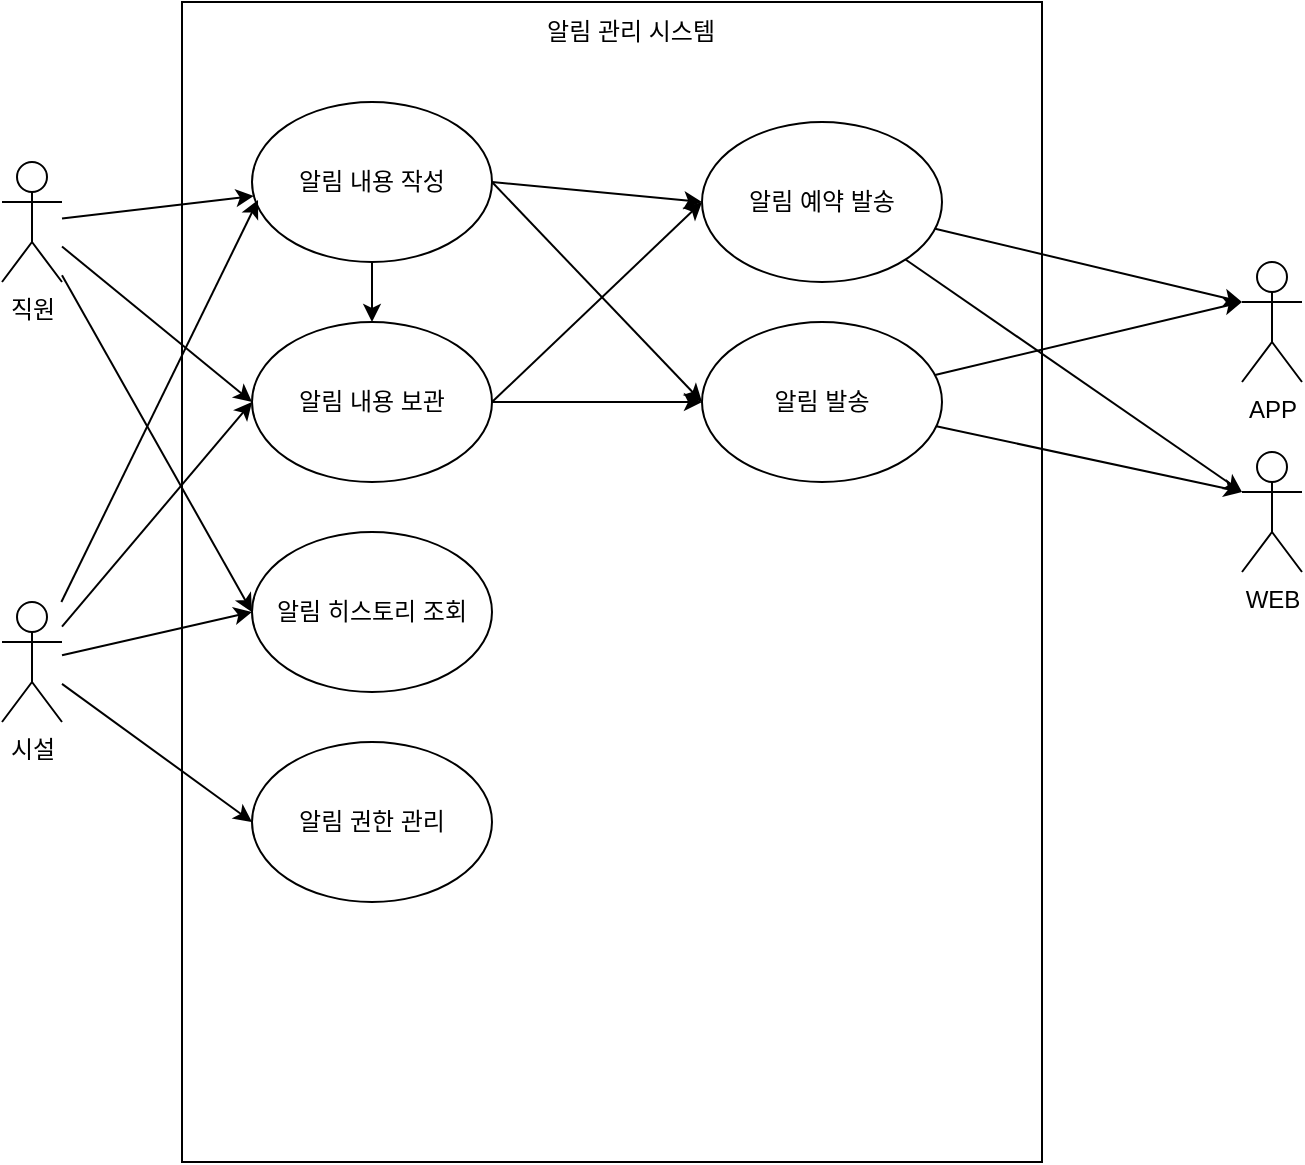 <mxfile version="24.0.6" type="github">
  <diagram name="페이지-1" id="41XBhGpsECXNjPxRQA-k">
    <mxGraphModel dx="2074" dy="1121" grid="1" gridSize="10" guides="1" tooltips="1" connect="1" arrows="1" fold="1" page="1" pageScale="1" pageWidth="827" pageHeight="1169" math="0" shadow="0">
      <root>
        <mxCell id="0" />
        <mxCell id="1" parent="0" />
        <mxCell id="HkMoRTGW2TOan0jCyfmF-14" value="" style="rounded=0;whiteSpace=wrap;html=1;" vertex="1" parent="1">
          <mxGeometry x="140" y="60" width="430" height="580" as="geometry" />
        </mxCell>
        <mxCell id="HkMoRTGW2TOan0jCyfmF-46" style="rounded=0;orthogonalLoop=1;jettySize=auto;html=1;entryX=0;entryY=0.5;entryDx=0;entryDy=0;" edge="1" parent="1" source="HkMoRTGW2TOan0jCyfmF-2" target="HkMoRTGW2TOan0jCyfmF-26">
          <mxGeometry relative="1" as="geometry" />
        </mxCell>
        <mxCell id="HkMoRTGW2TOan0jCyfmF-49" style="rounded=0;orthogonalLoop=1;jettySize=auto;html=1;entryX=0;entryY=0.5;entryDx=0;entryDy=0;" edge="1" parent="1" source="HkMoRTGW2TOan0jCyfmF-2" target="HkMoRTGW2TOan0jCyfmF-23">
          <mxGeometry relative="1" as="geometry" />
        </mxCell>
        <mxCell id="HkMoRTGW2TOan0jCyfmF-50" style="rounded=0;orthogonalLoop=1;jettySize=auto;html=1;entryX=0;entryY=0.5;entryDx=0;entryDy=0;" edge="1" parent="1" source="HkMoRTGW2TOan0jCyfmF-2" target="HkMoRTGW2TOan0jCyfmF-18">
          <mxGeometry relative="1" as="geometry" />
        </mxCell>
        <mxCell id="HkMoRTGW2TOan0jCyfmF-2" value="시설" style="shape=umlActor;verticalLabelPosition=bottom;verticalAlign=top;html=1;outlineConnect=0;" vertex="1" parent="1">
          <mxGeometry x="50" y="360" width="30" height="60" as="geometry" />
        </mxCell>
        <mxCell id="HkMoRTGW2TOan0jCyfmF-47" style="rounded=0;orthogonalLoop=1;jettySize=auto;html=1;" edge="1" parent="1" source="HkMoRTGW2TOan0jCyfmF-3" target="HkMoRTGW2TOan0jCyfmF-16">
          <mxGeometry relative="1" as="geometry" />
        </mxCell>
        <mxCell id="HkMoRTGW2TOan0jCyfmF-48" style="rounded=0;orthogonalLoop=1;jettySize=auto;html=1;entryX=0;entryY=0.5;entryDx=0;entryDy=0;" edge="1" parent="1" source="HkMoRTGW2TOan0jCyfmF-3" target="HkMoRTGW2TOan0jCyfmF-18">
          <mxGeometry relative="1" as="geometry" />
        </mxCell>
        <mxCell id="HkMoRTGW2TOan0jCyfmF-52" style="rounded=0;orthogonalLoop=1;jettySize=auto;html=1;entryX=0;entryY=0.5;entryDx=0;entryDy=0;" edge="1" parent="1" source="HkMoRTGW2TOan0jCyfmF-3" target="HkMoRTGW2TOan0jCyfmF-23">
          <mxGeometry relative="1" as="geometry" />
        </mxCell>
        <mxCell id="HkMoRTGW2TOan0jCyfmF-3" value="직원" style="shape=umlActor;verticalLabelPosition=bottom;verticalAlign=top;html=1;outlineConnect=0;" vertex="1" parent="1">
          <mxGeometry x="50" y="140" width="30" height="60" as="geometry" />
        </mxCell>
        <mxCell id="HkMoRTGW2TOan0jCyfmF-6" value="APP" style="shape=umlActor;verticalLabelPosition=bottom;verticalAlign=top;html=1;outlineConnect=0;" vertex="1" parent="1">
          <mxGeometry x="670" y="190" width="30" height="60" as="geometry" />
        </mxCell>
        <mxCell id="HkMoRTGW2TOan0jCyfmF-41" style="rounded=0;orthogonalLoop=1;jettySize=auto;html=1;entryX=0;entryY=0.5;entryDx=0;entryDy=0;exitX=1;exitY=0.5;exitDx=0;exitDy=0;" edge="1" parent="1" source="HkMoRTGW2TOan0jCyfmF-16" target="HkMoRTGW2TOan0jCyfmF-20">
          <mxGeometry relative="1" as="geometry" />
        </mxCell>
        <mxCell id="HkMoRTGW2TOan0jCyfmF-42" style="edgeStyle=orthogonalEdgeStyle;rounded=0;orthogonalLoop=1;jettySize=auto;html=1;entryX=0.5;entryY=0;entryDx=0;entryDy=0;" edge="1" parent="1" source="HkMoRTGW2TOan0jCyfmF-16" target="HkMoRTGW2TOan0jCyfmF-18">
          <mxGeometry relative="1" as="geometry" />
        </mxCell>
        <mxCell id="HkMoRTGW2TOan0jCyfmF-45" style="rounded=0;orthogonalLoop=1;jettySize=auto;html=1;entryX=0;entryY=0.5;entryDx=0;entryDy=0;exitX=1;exitY=0.5;exitDx=0;exitDy=0;" edge="1" parent="1" source="HkMoRTGW2TOan0jCyfmF-16" target="HkMoRTGW2TOan0jCyfmF-19">
          <mxGeometry relative="1" as="geometry" />
        </mxCell>
        <mxCell id="HkMoRTGW2TOan0jCyfmF-16" value="알림 내용 작성" style="ellipse;whiteSpace=wrap;html=1;" vertex="1" parent="1">
          <mxGeometry x="175" y="110" width="120" height="80" as="geometry" />
        </mxCell>
        <mxCell id="HkMoRTGW2TOan0jCyfmF-40" style="rounded=0;orthogonalLoop=1;jettySize=auto;html=1;entryX=0;entryY=0.5;entryDx=0;entryDy=0;exitX=1;exitY=0.5;exitDx=0;exitDy=0;" edge="1" parent="1" source="HkMoRTGW2TOan0jCyfmF-18" target="HkMoRTGW2TOan0jCyfmF-19">
          <mxGeometry relative="1" as="geometry" />
        </mxCell>
        <mxCell id="HkMoRTGW2TOan0jCyfmF-44" style="rounded=0;orthogonalLoop=1;jettySize=auto;html=1;entryX=0;entryY=0.5;entryDx=0;entryDy=0;exitX=1;exitY=0.5;exitDx=0;exitDy=0;" edge="1" parent="1" source="HkMoRTGW2TOan0jCyfmF-18" target="HkMoRTGW2TOan0jCyfmF-20">
          <mxGeometry relative="1" as="geometry" />
        </mxCell>
        <mxCell id="HkMoRTGW2TOan0jCyfmF-18" value="알림 내용 보관" style="ellipse;whiteSpace=wrap;html=1;" vertex="1" parent="1">
          <mxGeometry x="175" y="220" width="120" height="80" as="geometry" />
        </mxCell>
        <mxCell id="HkMoRTGW2TOan0jCyfmF-19" value="알림 예약 발송" style="ellipse;whiteSpace=wrap;html=1;" vertex="1" parent="1">
          <mxGeometry x="400" y="120" width="120" height="80" as="geometry" />
        </mxCell>
        <mxCell id="HkMoRTGW2TOan0jCyfmF-20" value="알림 발송" style="ellipse;whiteSpace=wrap;html=1;" vertex="1" parent="1">
          <mxGeometry x="400" y="220" width="120" height="80" as="geometry" />
        </mxCell>
        <mxCell id="HkMoRTGW2TOan0jCyfmF-22" value="알림 관리 시스템" style="text;html=1;align=center;verticalAlign=middle;resizable=0;points=[];autosize=1;strokeColor=none;fillColor=none;" vertex="1" parent="1">
          <mxGeometry x="314" y="60" width="100" height="30" as="geometry" />
        </mxCell>
        <mxCell id="HkMoRTGW2TOan0jCyfmF-23" value="알림 히스토리 조회" style="ellipse;whiteSpace=wrap;html=1;" vertex="1" parent="1">
          <mxGeometry x="175" y="325" width="120" height="80" as="geometry" />
        </mxCell>
        <mxCell id="HkMoRTGW2TOan0jCyfmF-26" value="알림 권한 관리" style="ellipse;whiteSpace=wrap;html=1;" vertex="1" parent="1">
          <mxGeometry x="175" y="430" width="120" height="80" as="geometry" />
        </mxCell>
        <mxCell id="HkMoRTGW2TOan0jCyfmF-38" style="rounded=0;orthogonalLoop=1;jettySize=auto;html=1;entryX=0;entryY=0.333;entryDx=0;entryDy=0;entryPerimeter=0;strokeColor=default;" edge="1" parent="1" source="HkMoRTGW2TOan0jCyfmF-19" target="HkMoRTGW2TOan0jCyfmF-6">
          <mxGeometry relative="1" as="geometry" />
        </mxCell>
        <mxCell id="HkMoRTGW2TOan0jCyfmF-39" style="rounded=0;orthogonalLoop=1;jettySize=auto;html=1;entryX=0;entryY=0.333;entryDx=0;entryDy=0;entryPerimeter=0;" edge="1" parent="1" source="HkMoRTGW2TOan0jCyfmF-20" target="HkMoRTGW2TOan0jCyfmF-6">
          <mxGeometry relative="1" as="geometry" />
        </mxCell>
        <mxCell id="HkMoRTGW2TOan0jCyfmF-51" style="rounded=0;orthogonalLoop=1;jettySize=auto;html=1;entryX=0.025;entryY=0.613;entryDx=0;entryDy=0;entryPerimeter=0;" edge="1" parent="1" source="HkMoRTGW2TOan0jCyfmF-2" target="HkMoRTGW2TOan0jCyfmF-16">
          <mxGeometry relative="1" as="geometry" />
        </mxCell>
        <mxCell id="HkMoRTGW2TOan0jCyfmF-55" value="WEB" style="shape=umlActor;verticalLabelPosition=bottom;verticalAlign=top;html=1;outlineConnect=0;" vertex="1" parent="1">
          <mxGeometry x="670" y="285" width="30" height="60" as="geometry" />
        </mxCell>
        <mxCell id="HkMoRTGW2TOan0jCyfmF-57" style="rounded=0;orthogonalLoop=1;jettySize=auto;html=1;entryX=0;entryY=0.333;entryDx=0;entryDy=0;entryPerimeter=0;" edge="1" parent="1" source="HkMoRTGW2TOan0jCyfmF-19" target="HkMoRTGW2TOan0jCyfmF-55">
          <mxGeometry relative="1" as="geometry" />
        </mxCell>
        <mxCell id="HkMoRTGW2TOan0jCyfmF-58" style="rounded=0;orthogonalLoop=1;jettySize=auto;html=1;entryX=0;entryY=0.333;entryDx=0;entryDy=0;entryPerimeter=0;" edge="1" parent="1" source="HkMoRTGW2TOan0jCyfmF-20" target="HkMoRTGW2TOan0jCyfmF-55">
          <mxGeometry relative="1" as="geometry" />
        </mxCell>
      </root>
    </mxGraphModel>
  </diagram>
</mxfile>
